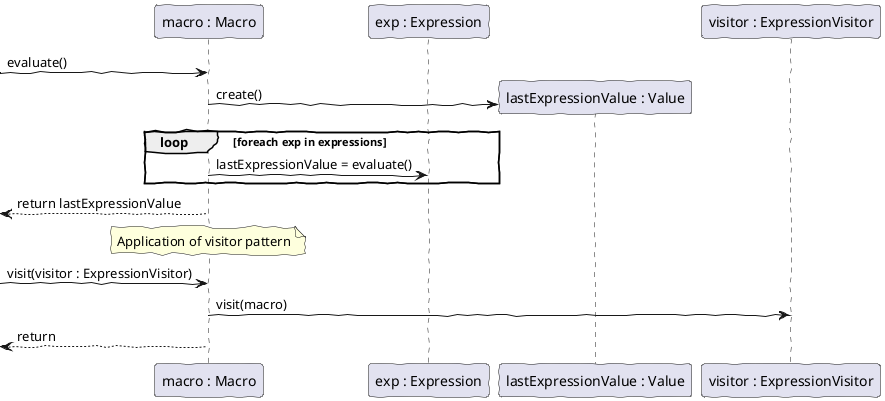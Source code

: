 @startuml sequence_block_sd.png

'http://plantuml.com/skinparam.html'
skinparam handwritten true
skinparam defaultFontName FG Virgil
skinparam shadowing false

participant "macro : Macro" as M
participant "exp : Expression" as E
participant "lastExpressionValue : Value" as L
participant "visitor : ExpressionVisitor" as V

[-> M: evaluate()
create L
M -> L : create()
loop foreach exp in expressions
M -> E : lastExpressionValue = evaluate()
end loop
[<-- M : return lastExpressionValue

note over M
    Application of visitor pattern
end note

[-> M: visit(visitor : ExpressionVisitor)
M -> V : visit(macro)
[<-- M : return


@enduml